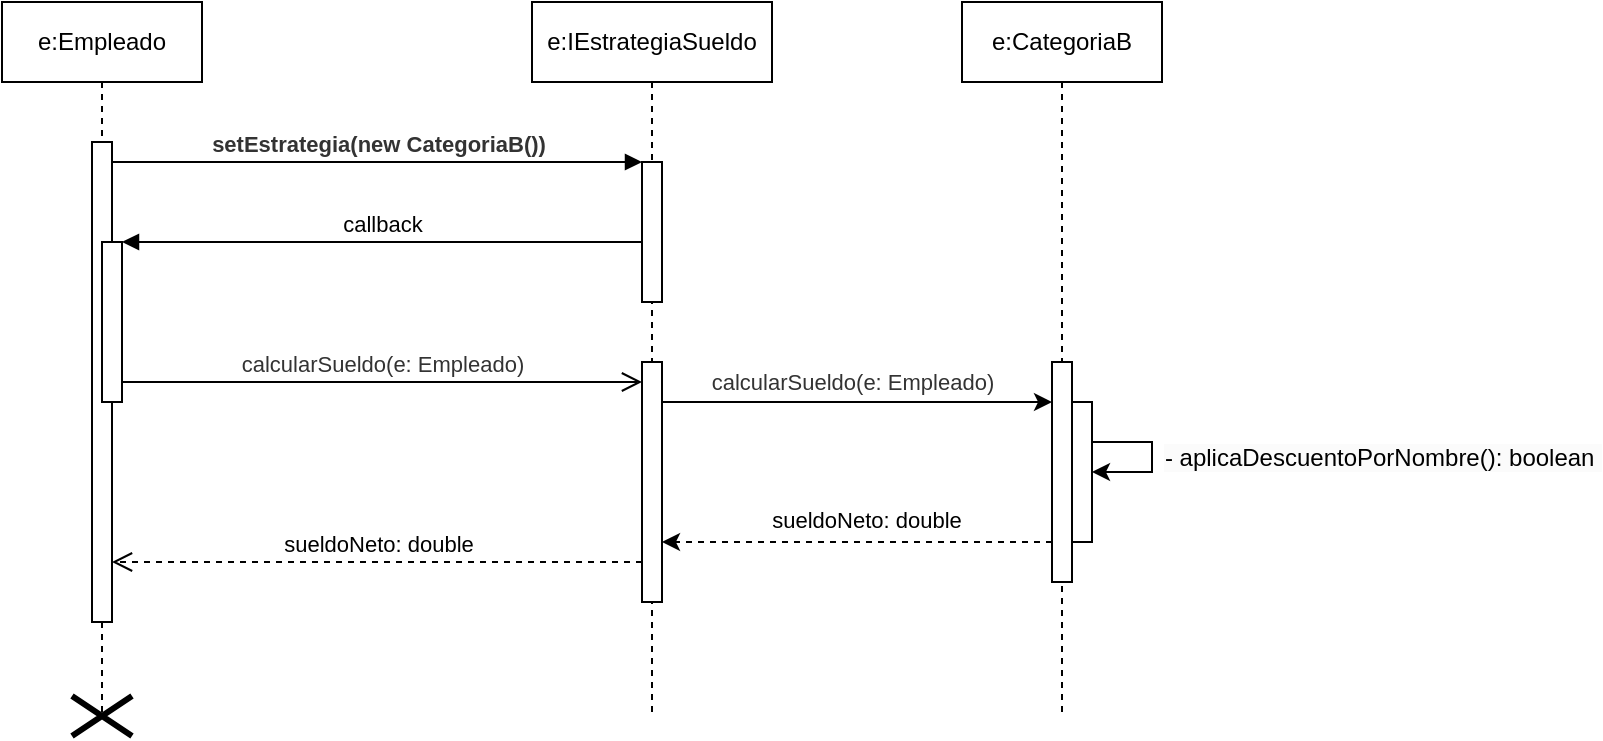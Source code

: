 <mxfile version="24.2.5" type="device">
  <diagram name="Page-1" id="2YBvvXClWsGukQMizWep">
    <mxGraphModel dx="880" dy="506" grid="1" gridSize="10" guides="1" tooltips="1" connect="1" arrows="1" fold="1" page="1" pageScale="1" pageWidth="850" pageHeight="1100" math="0" shadow="0">
      <root>
        <mxCell id="0" />
        <mxCell id="1" parent="0" />
        <mxCell id="aM9ryv3xv72pqoxQDRHE-1" value="e:Empleado" style="shape=umlLifeline;perimeter=lifelinePerimeter;whiteSpace=wrap;html=1;container=0;dropTarget=0;collapsible=0;recursiveResize=0;outlineConnect=0;portConstraint=eastwest;newEdgeStyle={&quot;edgeStyle&quot;:&quot;elbowEdgeStyle&quot;,&quot;elbow&quot;:&quot;vertical&quot;,&quot;curved&quot;:0,&quot;rounded&quot;:0};" parent="1" vertex="1">
          <mxGeometry x="40" y="123" width="100" height="357" as="geometry" />
        </mxCell>
        <mxCell id="aM9ryv3xv72pqoxQDRHE-2" value="" style="html=1;points=[];perimeter=orthogonalPerimeter;outlineConnect=0;targetShapes=umlLifeline;portConstraint=eastwest;newEdgeStyle={&quot;edgeStyle&quot;:&quot;elbowEdgeStyle&quot;,&quot;elbow&quot;:&quot;vertical&quot;,&quot;curved&quot;:0,&quot;rounded&quot;:0};" parent="aM9ryv3xv72pqoxQDRHE-1" vertex="1">
          <mxGeometry x="45" y="70" width="10" height="240" as="geometry" />
        </mxCell>
        <mxCell id="aM9ryv3xv72pqoxQDRHE-4" value="" style="html=1;points=[];perimeter=orthogonalPerimeter;outlineConnect=0;targetShapes=umlLifeline;portConstraint=eastwest;newEdgeStyle={&quot;edgeStyle&quot;:&quot;elbowEdgeStyle&quot;,&quot;elbow&quot;:&quot;vertical&quot;,&quot;curved&quot;:0,&quot;rounded&quot;:0};" parent="aM9ryv3xv72pqoxQDRHE-1" vertex="1">
          <mxGeometry x="50" y="120" width="10" height="80" as="geometry" />
        </mxCell>
        <mxCell id="54CYKFA1Ln2ZUJiB--Gm-17" value="" style="shape=umlDestroy;whiteSpace=wrap;html=1;strokeWidth=3;targetShapes=umlLifeline;" vertex="1" parent="aM9ryv3xv72pqoxQDRHE-1">
          <mxGeometry x="35" y="347" width="30" height="20" as="geometry" />
        </mxCell>
        <mxCell id="aM9ryv3xv72pqoxQDRHE-5" value="e:IEstrategiaSueldo" style="shape=umlLifeline;perimeter=lifelinePerimeter;whiteSpace=wrap;html=1;container=0;dropTarget=0;collapsible=0;recursiveResize=0;outlineConnect=0;portConstraint=eastwest;newEdgeStyle={&quot;edgeStyle&quot;:&quot;elbowEdgeStyle&quot;,&quot;elbow&quot;:&quot;vertical&quot;,&quot;curved&quot;:0,&quot;rounded&quot;:0};" parent="1" vertex="1">
          <mxGeometry x="305" y="123" width="120" height="357" as="geometry" />
        </mxCell>
        <mxCell id="aM9ryv3xv72pqoxQDRHE-6" value="" style="html=1;points=[];perimeter=orthogonalPerimeter;outlineConnect=0;targetShapes=umlLifeline;portConstraint=eastwest;newEdgeStyle={&quot;edgeStyle&quot;:&quot;elbowEdgeStyle&quot;,&quot;elbow&quot;:&quot;vertical&quot;,&quot;curved&quot;:0,&quot;rounded&quot;:0};" parent="aM9ryv3xv72pqoxQDRHE-5" vertex="1">
          <mxGeometry x="55" y="80" width="10" height="70" as="geometry" />
        </mxCell>
        <mxCell id="54CYKFA1Ln2ZUJiB--Gm-12" value="" style="html=1;points=[];perimeter=orthogonalPerimeter;outlineConnect=0;targetShapes=umlLifeline;portConstraint=eastwest;newEdgeStyle={&quot;edgeStyle&quot;:&quot;elbowEdgeStyle&quot;,&quot;elbow&quot;:&quot;vertical&quot;,&quot;curved&quot;:0,&quot;rounded&quot;:0};" vertex="1" parent="aM9ryv3xv72pqoxQDRHE-5">
          <mxGeometry x="55" y="180" width="10" height="120" as="geometry" />
        </mxCell>
        <mxCell id="aM9ryv3xv72pqoxQDRHE-7" value="&lt;span data-lucid-content=&quot;{&amp;quot;t&amp;quot;:&amp;quot;setEstrategia(new CategoriaB())&amp;quot;,&amp;quot;m&amp;quot;:[{&amp;quot;s&amp;quot;:0,&amp;quot;n&amp;quot;:&amp;quot;b&amp;quot;,&amp;quot;v&amp;quot;:true,&amp;quot;e&amp;quot;:31},{&amp;quot;s&amp;quot;:0,&amp;quot;n&amp;quot;:&amp;quot;s&amp;quot;,&amp;quot;v&amp;quot;:19.03,&amp;quot;e&amp;quot;:31},{&amp;quot;s&amp;quot;:0,&amp;quot;n&amp;quot;:&amp;quot;c&amp;quot;,&amp;quot;v&amp;quot;:&amp;quot;#333333ff&amp;quot;,&amp;quot;e&amp;quot;:31}]}&quot; data-lucid-type=&quot;application/vnd.lucid.text&quot;&gt;&lt;span style=&quot;font-weight: bold; color: rgb(51, 51, 51);&quot;&gt;&lt;font style=&quot;font-size: 11px;&quot;&gt;setEstrategia(new CategoriaB())&lt;/font&gt;&lt;/span&gt;&lt;/span&gt;" style="html=1;verticalAlign=bottom;endArrow=block;edgeStyle=elbowEdgeStyle;elbow=vertical;curved=0;rounded=0;" parent="1" source="aM9ryv3xv72pqoxQDRHE-2" target="aM9ryv3xv72pqoxQDRHE-6" edge="1">
          <mxGeometry relative="1" as="geometry">
            <mxPoint x="195" y="213" as="sourcePoint" />
            <Array as="points">
              <mxPoint x="180" y="203" />
            </Array>
          </mxGeometry>
        </mxCell>
        <mxCell id="aM9ryv3xv72pqoxQDRHE-8" value="sueldoNeto: double" style="html=1;verticalAlign=bottom;endArrow=open;dashed=1;endSize=8;elbow=horizontal;rounded=0;" parent="1" edge="1">
          <mxGeometry relative="1" as="geometry">
            <mxPoint x="95" y="403" as="targetPoint" />
            <mxPoint x="360" y="403" as="sourcePoint" />
          </mxGeometry>
        </mxCell>
        <mxCell id="aM9ryv3xv72pqoxQDRHE-9" value="callback" style="html=1;verticalAlign=bottom;endArrow=block;edgeStyle=elbowEdgeStyle;elbow=vertical;curved=0;rounded=0;" parent="1" source="aM9ryv3xv72pqoxQDRHE-6" target="aM9ryv3xv72pqoxQDRHE-4" edge="1">
          <mxGeometry relative="1" as="geometry">
            <mxPoint x="175" y="243" as="sourcePoint" />
            <Array as="points">
              <mxPoint x="190" y="243" />
            </Array>
          </mxGeometry>
        </mxCell>
        <mxCell id="aM9ryv3xv72pqoxQDRHE-10" value="&lt;span data-lucid-content=&quot;{&amp;quot;t&amp;quot;:&amp;quot;calcularSueldo()&amp;quot;,&amp;quot;m&amp;quot;:[{&amp;quot;s&amp;quot;:0,&amp;quot;n&amp;quot;:&amp;quot;a&amp;quot;,&amp;quot;v&amp;quot;:&amp;quot;center&amp;quot;},{&amp;quot;s&amp;quot;:0,&amp;quot;n&amp;quot;:&amp;quot;c&amp;quot;,&amp;quot;v&amp;quot;:&amp;quot;#333333ff&amp;quot;,&amp;quot;e&amp;quot;:16}]}&quot; data-lucid-type=&quot;application/vnd.lucid.text&quot;&gt;&lt;span style=&quot;color:#333333;&quot;&gt;calcularSueldo(e: Empleado)&lt;/span&gt;&lt;/span&gt;" style="html=1;verticalAlign=bottom;endArrow=open;endSize=8;edgeStyle=elbowEdgeStyle;elbow=vertical;curved=0;rounded=0;" parent="1" source="aM9ryv3xv72pqoxQDRHE-4" target="54CYKFA1Ln2ZUJiB--Gm-12" edge="1">
          <mxGeometry relative="1" as="geometry">
            <mxPoint x="175" y="318" as="targetPoint" />
            <Array as="points">
              <mxPoint x="180" y="313" />
            </Array>
          </mxGeometry>
        </mxCell>
        <mxCell id="54CYKFA1Ln2ZUJiB--Gm-1" value="e:CategoriaB" style="shape=umlLifeline;perimeter=lifelinePerimeter;whiteSpace=wrap;html=1;container=0;dropTarget=0;collapsible=0;recursiveResize=0;outlineConnect=0;portConstraint=eastwest;newEdgeStyle={&quot;edgeStyle&quot;:&quot;elbowEdgeStyle&quot;,&quot;elbow&quot;:&quot;vertical&quot;,&quot;curved&quot;:0,&quot;rounded&quot;:0};" vertex="1" parent="1">
          <mxGeometry x="520" y="123" width="100" height="357" as="geometry" />
        </mxCell>
        <mxCell id="54CYKFA1Ln2ZUJiB--Gm-7" style="edgeStyle=elbowEdgeStyle;rounded=0;orthogonalLoop=1;jettySize=auto;html=1;elbow=vertical;curved=0;" edge="1" parent="54CYKFA1Ln2ZUJiB--Gm-1" source="54CYKFA1Ln2ZUJiB--Gm-2" target="54CYKFA1Ln2ZUJiB--Gm-1">
          <mxGeometry relative="1" as="geometry" />
        </mxCell>
        <mxCell id="54CYKFA1Ln2ZUJiB--Gm-8" style="edgeStyle=entityRelationEdgeStyle;rounded=0;orthogonalLoop=1;jettySize=auto;html=1;" edge="1" parent="54CYKFA1Ln2ZUJiB--Gm-1" target="54CYKFA1Ln2ZUJiB--Gm-9">
          <mxGeometry relative="1" as="geometry">
            <mxPoint x="140" y="300" as="targetPoint" />
            <mxPoint x="65" y="220" as="sourcePoint" />
            <Array as="points">
              <mxPoint x="90" y="230" />
              <mxPoint x="90" y="240" />
              <mxPoint x="80" y="270" />
              <mxPoint x="80" y="240" />
            </Array>
          </mxGeometry>
        </mxCell>
        <mxCell id="54CYKFA1Ln2ZUJiB--Gm-10" value="&lt;span style=&quot;font-size: 12px; text-align: left; background-color: rgb(251, 251, 251);&quot;&gt;- aplicaDescuentoPorNombre(): boolean&amp;nbsp;&lt;/span&gt;" style="edgeLabel;html=1;align=center;verticalAlign=middle;resizable=0;points=[];" vertex="1" connectable="0" parent="54CYKFA1Ln2ZUJiB--Gm-8">
          <mxGeometry x="-0.075" y="2" relative="1" as="geometry">
            <mxPoint x="113" y="3" as="offset" />
          </mxGeometry>
        </mxCell>
        <mxCell id="54CYKFA1Ln2ZUJiB--Gm-2" value="" style="html=1;points=[];perimeter=orthogonalPerimeter;outlineConnect=0;targetShapes=umlLifeline;portConstraint=eastwest;newEdgeStyle={&quot;edgeStyle&quot;:&quot;elbowEdgeStyle&quot;,&quot;elbow&quot;:&quot;vertical&quot;,&quot;curved&quot;:0,&quot;rounded&quot;:0};" vertex="1" parent="54CYKFA1Ln2ZUJiB--Gm-1">
          <mxGeometry x="45" y="180" width="10" height="110" as="geometry" />
        </mxCell>
        <mxCell id="54CYKFA1Ln2ZUJiB--Gm-9" value="" style="html=1;points=[];perimeter=orthogonalPerimeter;outlineConnect=0;targetShapes=umlLifeline;portConstraint=eastwest;newEdgeStyle={&quot;edgeStyle&quot;:&quot;elbowEdgeStyle&quot;,&quot;elbow&quot;:&quot;vertical&quot;,&quot;curved&quot;:0,&quot;rounded&quot;:0};" vertex="1" parent="54CYKFA1Ln2ZUJiB--Gm-1">
          <mxGeometry x="55" y="200" width="10" height="70" as="geometry" />
        </mxCell>
        <mxCell id="54CYKFA1Ln2ZUJiB--Gm-3" style="edgeStyle=elbowEdgeStyle;rounded=0;orthogonalLoop=1;jettySize=auto;html=1;elbow=vertical;curved=0;" edge="1" parent="1" source="54CYKFA1Ln2ZUJiB--Gm-12" target="54CYKFA1Ln2ZUJiB--Gm-2">
          <mxGeometry relative="1" as="geometry">
            <mxPoint x="395.0" y="323.003" as="sourcePoint" />
            <mxPoint x="530" y="323" as="targetPoint" />
            <Array as="points">
              <mxPoint x="380" y="323" />
            </Array>
          </mxGeometry>
        </mxCell>
        <mxCell id="54CYKFA1Ln2ZUJiB--Gm-5" value="&lt;span style=&quot;color: rgb(51, 51, 51);&quot;&gt;calcularSueldo(e: Empleado)&lt;/span&gt;" style="edgeLabel;html=1;align=center;verticalAlign=middle;resizable=0;points=[];" vertex="1" connectable="0" parent="54CYKFA1Ln2ZUJiB--Gm-3">
          <mxGeometry x="-0.025" y="1" relative="1" as="geometry">
            <mxPoint y="-9" as="offset" />
          </mxGeometry>
        </mxCell>
        <mxCell id="54CYKFA1Ln2ZUJiB--Gm-14" style="rounded=0;orthogonalLoop=1;jettySize=auto;html=1;elbow=vertical;dashed=1;" edge="1" parent="1">
          <mxGeometry relative="1" as="geometry">
            <mxPoint x="565.0" y="393" as="sourcePoint" />
            <mxPoint x="370" y="393" as="targetPoint" />
          </mxGeometry>
        </mxCell>
        <mxCell id="54CYKFA1Ln2ZUJiB--Gm-15" value="sueldoNeto: double" style="edgeLabel;html=1;align=center;verticalAlign=middle;resizable=0;points=[];" vertex="1" connectable="0" parent="54CYKFA1Ln2ZUJiB--Gm-14">
          <mxGeometry x="-0.09" y="-1" relative="1" as="geometry">
            <mxPoint x="-5" y="-10" as="offset" />
          </mxGeometry>
        </mxCell>
      </root>
    </mxGraphModel>
  </diagram>
</mxfile>
